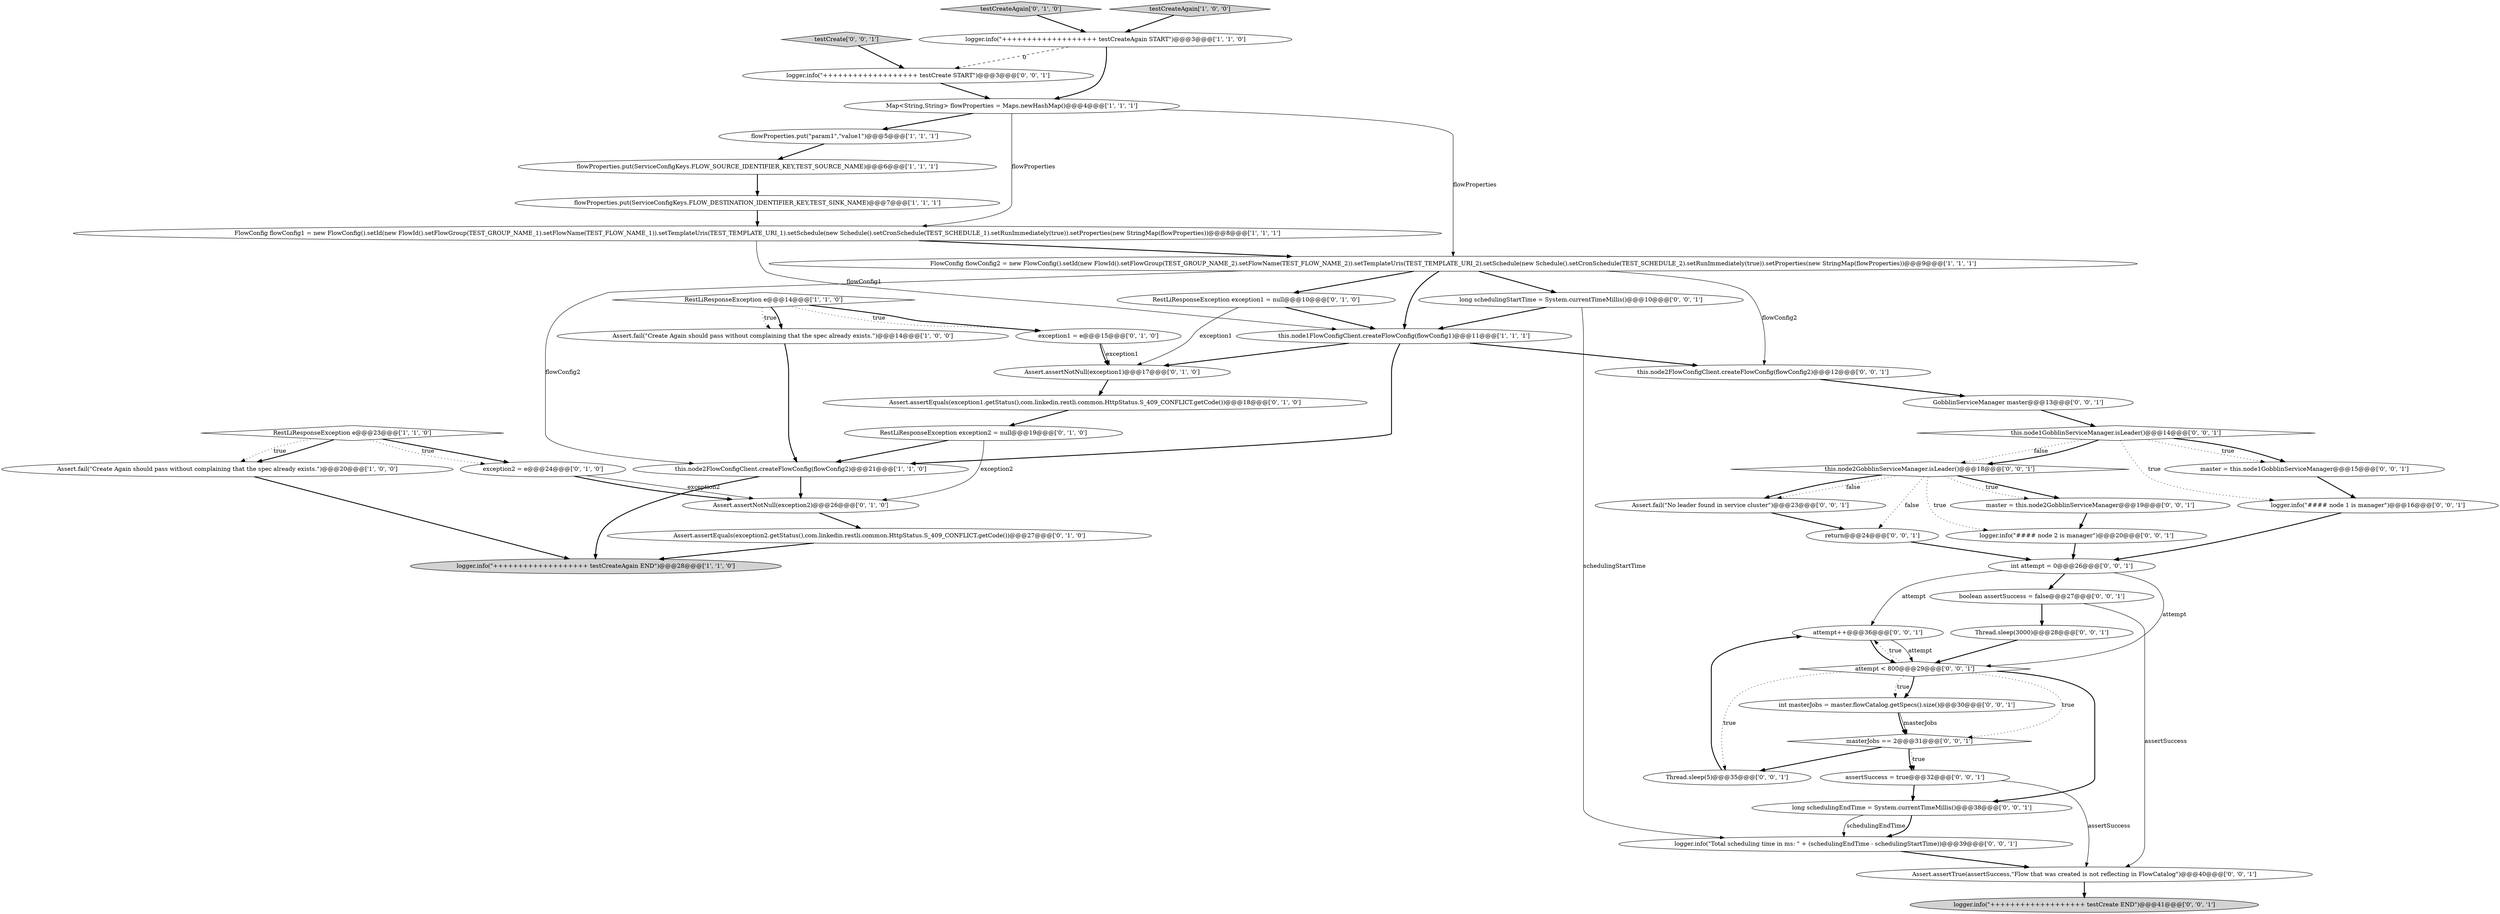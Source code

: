 digraph {
21 [style = filled, label = "RestLiResponseException exception2 = null@@@19@@@['0', '1', '0']", fillcolor = white, shape = ellipse image = "AAA1AAABBB2BBB"];
44 [style = filled, label = "masterJobs == 2@@@31@@@['0', '0', '1']", fillcolor = white, shape = diamond image = "AAA0AAABBB3BBB"];
1 [style = filled, label = "this.node2FlowConfigClient.createFlowConfig(flowConfig2)@@@21@@@['1', '1', '0']", fillcolor = white, shape = ellipse image = "AAA0AAABBB1BBB"];
27 [style = filled, label = "attempt++@@@36@@@['0', '0', '1']", fillcolor = white, shape = ellipse image = "AAA0AAABBB3BBB"];
41 [style = filled, label = "int masterJobs = master.flowCatalog.getSpecs().size()@@@30@@@['0', '0', '1']", fillcolor = white, shape = ellipse image = "AAA0AAABBB3BBB"];
29 [style = filled, label = "testCreate['0', '0', '1']", fillcolor = lightgray, shape = diamond image = "AAA0AAABBB3BBB"];
35 [style = filled, label = "GobblinServiceManager master@@@13@@@['0', '0', '1']", fillcolor = white, shape = ellipse image = "AAA0AAABBB3BBB"];
37 [style = filled, label = "logger.info(\"+++++++++++++++++++ testCreate END\")@@@41@@@['0', '0', '1']", fillcolor = lightgray, shape = ellipse image = "AAA0AAABBB3BBB"];
48 [style = filled, label = "attempt < 800@@@29@@@['0', '0', '1']", fillcolor = white, shape = diamond image = "AAA0AAABBB3BBB"];
43 [style = filled, label = "logger.info(\"#### node 2 is manager\")@@@20@@@['0', '0', '1']", fillcolor = white, shape = ellipse image = "AAA0AAABBB3BBB"];
14 [style = filled, label = "logger.info(\"+++++++++++++++++++ testCreateAgain START\")@@@3@@@['1', '1', '0']", fillcolor = white, shape = ellipse image = "AAA0AAABBB1BBB"];
16 [style = filled, label = "Assert.assertEquals(exception2.getStatus(),com.linkedin.restli.common.HttpStatus.S_409_CONFLICT.getCode())@@@27@@@['0', '1', '0']", fillcolor = white, shape = ellipse image = "AAA1AAABBB2BBB"];
15 [style = filled, label = "Assert.assertNotNull(exception2)@@@26@@@['0', '1', '0']", fillcolor = white, shape = ellipse image = "AAA1AAABBB2BBB"];
24 [style = filled, label = "master = this.node1GobblinServiceManager@@@15@@@['0', '0', '1']", fillcolor = white, shape = ellipse image = "AAA0AAABBB3BBB"];
20 [style = filled, label = "RestLiResponseException exception1 = null@@@10@@@['0', '1', '0']", fillcolor = white, shape = ellipse image = "AAA1AAABBB2BBB"];
17 [style = filled, label = "testCreateAgain['0', '1', '0']", fillcolor = lightgray, shape = diamond image = "AAA0AAABBB2BBB"];
42 [style = filled, label = "this.node1GobblinServiceManager.isLeader()@@@14@@@['0', '0', '1']", fillcolor = white, shape = diamond image = "AAA0AAABBB3BBB"];
9 [style = filled, label = "testCreateAgain['1', '0', '0']", fillcolor = lightgray, shape = diamond image = "AAA0AAABBB1BBB"];
6 [style = filled, label = "RestLiResponseException e@@@14@@@['1', '1', '0']", fillcolor = white, shape = diamond image = "AAA0AAABBB1BBB"];
38 [style = filled, label = "this.node2FlowConfigClient.createFlowConfig(flowConfig2)@@@12@@@['0', '0', '1']", fillcolor = white, shape = ellipse image = "AAA0AAABBB3BBB"];
10 [style = filled, label = "FlowConfig flowConfig1 = new FlowConfig().setId(new FlowId().setFlowGroup(TEST_GROUP_NAME_1).setFlowName(TEST_FLOW_NAME_1)).setTemplateUris(TEST_TEMPLATE_URI_1).setSchedule(new Schedule().setCronSchedule(TEST_SCHEDULE_1).setRunImmediately(true)).setProperties(new StringMap(flowProperties))@@@8@@@['1', '1', '1']", fillcolor = white, shape = ellipse image = "AAA0AAABBB1BBB"];
30 [style = filled, label = "master = this.node2GobblinServiceManager@@@19@@@['0', '0', '1']", fillcolor = white, shape = ellipse image = "AAA0AAABBB3BBB"];
39 [style = filled, label = "Assert.fail(\"No leader found in service cluster\")@@@23@@@['0', '0', '1']", fillcolor = white, shape = ellipse image = "AAA0AAABBB3BBB"];
4 [style = filled, label = "flowProperties.put(ServiceConfigKeys.FLOW_SOURCE_IDENTIFIER_KEY,TEST_SOURCE_NAME)@@@6@@@['1', '1', '1']", fillcolor = white, shape = ellipse image = "AAA0AAABBB1BBB"];
7 [style = filled, label = "RestLiResponseException e@@@23@@@['1', '1', '0']", fillcolor = white, shape = diamond image = "AAA0AAABBB1BBB"];
0 [style = filled, label = "Assert.fail(\"Create Again should pass without complaining that the spec already exists.\")@@@14@@@['1', '0', '0']", fillcolor = white, shape = ellipse image = "AAA0AAABBB1BBB"];
8 [style = filled, label = "Map<String,String> flowProperties = Maps.newHashMap()@@@4@@@['1', '1', '1']", fillcolor = white, shape = ellipse image = "AAA0AAABBB1BBB"];
33 [style = filled, label = "logger.info(\"#### node 1 is manager\")@@@16@@@['0', '0', '1']", fillcolor = white, shape = ellipse image = "AAA0AAABBB3BBB"];
46 [style = filled, label = "this.node2GobblinServiceManager.isLeader()@@@18@@@['0', '0', '1']", fillcolor = white, shape = diamond image = "AAA0AAABBB3BBB"];
32 [style = filled, label = "boolean assertSuccess = false@@@27@@@['0', '0', '1']", fillcolor = white, shape = ellipse image = "AAA0AAABBB3BBB"];
22 [style = filled, label = "exception2 = e@@@24@@@['0', '1', '0']", fillcolor = white, shape = ellipse image = "AAA0AAABBB2BBB"];
5 [style = filled, label = "Assert.fail(\"Create Again should pass without complaining that the spec already exists.\")@@@20@@@['1', '0', '0']", fillcolor = white, shape = ellipse image = "AAA0AAABBB1BBB"];
2 [style = filled, label = "flowProperties.put(\"param1\",\"value1\")@@@5@@@['1', '1', '1']", fillcolor = white, shape = ellipse image = "AAA0AAABBB1BBB"];
12 [style = filled, label = "this.node1FlowConfigClient.createFlowConfig(flowConfig1)@@@11@@@['1', '1', '1']", fillcolor = white, shape = ellipse image = "AAA0AAABBB1BBB"];
31 [style = filled, label = "int attempt = 0@@@26@@@['0', '0', '1']", fillcolor = white, shape = ellipse image = "AAA0AAABBB3BBB"];
45 [style = filled, label = "assertSuccess = true@@@32@@@['0', '0', '1']", fillcolor = white, shape = ellipse image = "AAA0AAABBB3BBB"];
28 [style = filled, label = "logger.info(\"+++++++++++++++++++ testCreate START\")@@@3@@@['0', '0', '1']", fillcolor = white, shape = ellipse image = "AAA0AAABBB3BBB"];
47 [style = filled, label = "Thread.sleep(3000)@@@28@@@['0', '0', '1']", fillcolor = white, shape = ellipse image = "AAA0AAABBB3BBB"];
49 [style = filled, label = "return@@@24@@@['0', '0', '1']", fillcolor = white, shape = ellipse image = "AAA0AAABBB3BBB"];
13 [style = filled, label = "logger.info(\"+++++++++++++++++++ testCreateAgain END\")@@@28@@@['1', '1', '0']", fillcolor = lightgray, shape = ellipse image = "AAA0AAABBB1BBB"];
26 [style = filled, label = "Assert.assertTrue(assertSuccess,\"Flow that was created is not reflecting in FlowCatalog\")@@@40@@@['0', '0', '1']", fillcolor = white, shape = ellipse image = "AAA0AAABBB3BBB"];
25 [style = filled, label = "long schedulingEndTime = System.currentTimeMillis()@@@38@@@['0', '0', '1']", fillcolor = white, shape = ellipse image = "AAA0AAABBB3BBB"];
40 [style = filled, label = "logger.info(\"Total scheduling time in ms: \" + (schedulingEndTime - schedulingStartTime))@@@39@@@['0', '0', '1']", fillcolor = white, shape = ellipse image = "AAA0AAABBB3BBB"];
3 [style = filled, label = "flowProperties.put(ServiceConfigKeys.FLOW_DESTINATION_IDENTIFIER_KEY,TEST_SINK_NAME)@@@7@@@['1', '1', '1']", fillcolor = white, shape = ellipse image = "AAA0AAABBB1BBB"];
19 [style = filled, label = "Assert.assertEquals(exception1.getStatus(),com.linkedin.restli.common.HttpStatus.S_409_CONFLICT.getCode())@@@18@@@['0', '1', '0']", fillcolor = white, shape = ellipse image = "AAA1AAABBB2BBB"];
18 [style = filled, label = "Assert.assertNotNull(exception1)@@@17@@@['0', '1', '0']", fillcolor = white, shape = ellipse image = "AAA1AAABBB2BBB"];
36 [style = filled, label = "Thread.sleep(5)@@@35@@@['0', '0', '1']", fillcolor = white, shape = ellipse image = "AAA0AAABBB3BBB"];
34 [style = filled, label = "long schedulingStartTime = System.currentTimeMillis()@@@10@@@['0', '0', '1']", fillcolor = white, shape = ellipse image = "AAA0AAABBB3BBB"];
23 [style = filled, label = "exception1 = e@@@15@@@['0', '1', '0']", fillcolor = white, shape = ellipse image = "AAA0AAABBB2BBB"];
11 [style = filled, label = "FlowConfig flowConfig2 = new FlowConfig().setId(new FlowId().setFlowGroup(TEST_GROUP_NAME_2).setFlowName(TEST_FLOW_NAME_2)).setTemplateUris(TEST_TEMPLATE_URI_2).setSchedule(new Schedule().setCronSchedule(TEST_SCHEDULE_2).setRunImmediately(true)).setProperties(new StringMap(flowProperties))@@@9@@@['1', '1', '1']", fillcolor = white, shape = ellipse image = "AAA0AAABBB1BBB"];
11->34 [style = bold, label=""];
6->23 [style = dotted, label="true"];
3->10 [style = bold, label=""];
2->4 [style = bold, label=""];
11->12 [style = bold, label=""];
24->33 [style = bold, label=""];
31->27 [style = solid, label="attempt"];
30->43 [style = bold, label=""];
35->42 [style = bold, label=""];
12->1 [style = bold, label=""];
17->14 [style = bold, label=""];
10->11 [style = bold, label=""];
8->11 [style = solid, label="flowProperties"];
7->22 [style = bold, label=""];
16->13 [style = bold, label=""];
31->32 [style = bold, label=""];
5->13 [style = bold, label=""];
42->33 [style = dotted, label="true"];
46->43 [style = dotted, label="true"];
14->8 [style = bold, label=""];
15->16 [style = bold, label=""];
44->45 [style = dotted, label="true"];
38->35 [style = bold, label=""];
9->14 [style = bold, label=""];
45->26 [style = solid, label="assertSuccess"];
14->28 [style = dashed, label="0"];
49->31 [style = bold, label=""];
4->3 [style = bold, label=""];
48->25 [style = bold, label=""];
32->26 [style = solid, label="assertSuccess"];
27->48 [style = solid, label="attempt"];
11->20 [style = bold, label=""];
33->31 [style = bold, label=""];
48->27 [style = dotted, label="true"];
41->44 [style = bold, label=""];
41->44 [style = solid, label="masterJobs"];
28->8 [style = bold, label=""];
10->12 [style = solid, label="flowConfig1"];
6->0 [style = dotted, label="true"];
7->5 [style = dotted, label="true"];
46->39 [style = dotted, label="false"];
8->2 [style = bold, label=""];
46->39 [style = bold, label=""];
34->40 [style = solid, label="schedulingStartTime"];
12->18 [style = bold, label=""];
1->15 [style = bold, label=""];
11->1 [style = solid, label="flowConfig2"];
23->18 [style = bold, label=""];
23->18 [style = solid, label="exception1"];
6->23 [style = bold, label=""];
7->22 [style = dotted, label="true"];
20->12 [style = bold, label=""];
1->13 [style = bold, label=""];
42->24 [style = bold, label=""];
39->49 [style = bold, label=""];
25->40 [style = solid, label="schedulingEndTime"];
6->0 [style = bold, label=""];
48->41 [style = dotted, label="true"];
48->36 [style = dotted, label="true"];
48->44 [style = dotted, label="true"];
40->26 [style = bold, label=""];
47->48 [style = bold, label=""];
46->30 [style = bold, label=""];
11->38 [style = solid, label="flowConfig2"];
21->15 [style = solid, label="exception2"];
22->15 [style = solid, label="exception2"];
7->5 [style = bold, label=""];
21->1 [style = bold, label=""];
42->24 [style = dotted, label="true"];
25->40 [style = bold, label=""];
31->48 [style = solid, label="attempt"];
36->27 [style = bold, label=""];
43->31 [style = bold, label=""];
27->48 [style = bold, label=""];
29->28 [style = bold, label=""];
44->45 [style = bold, label=""];
46->49 [style = dotted, label="false"];
22->15 [style = bold, label=""];
46->30 [style = dotted, label="true"];
42->46 [style = dotted, label="false"];
12->38 [style = bold, label=""];
0->1 [style = bold, label=""];
48->41 [style = bold, label=""];
19->21 [style = bold, label=""];
18->19 [style = bold, label=""];
20->18 [style = solid, label="exception1"];
34->12 [style = bold, label=""];
42->46 [style = bold, label=""];
32->47 [style = bold, label=""];
44->36 [style = bold, label=""];
8->10 [style = solid, label="flowProperties"];
45->25 [style = bold, label=""];
26->37 [style = bold, label=""];
}
